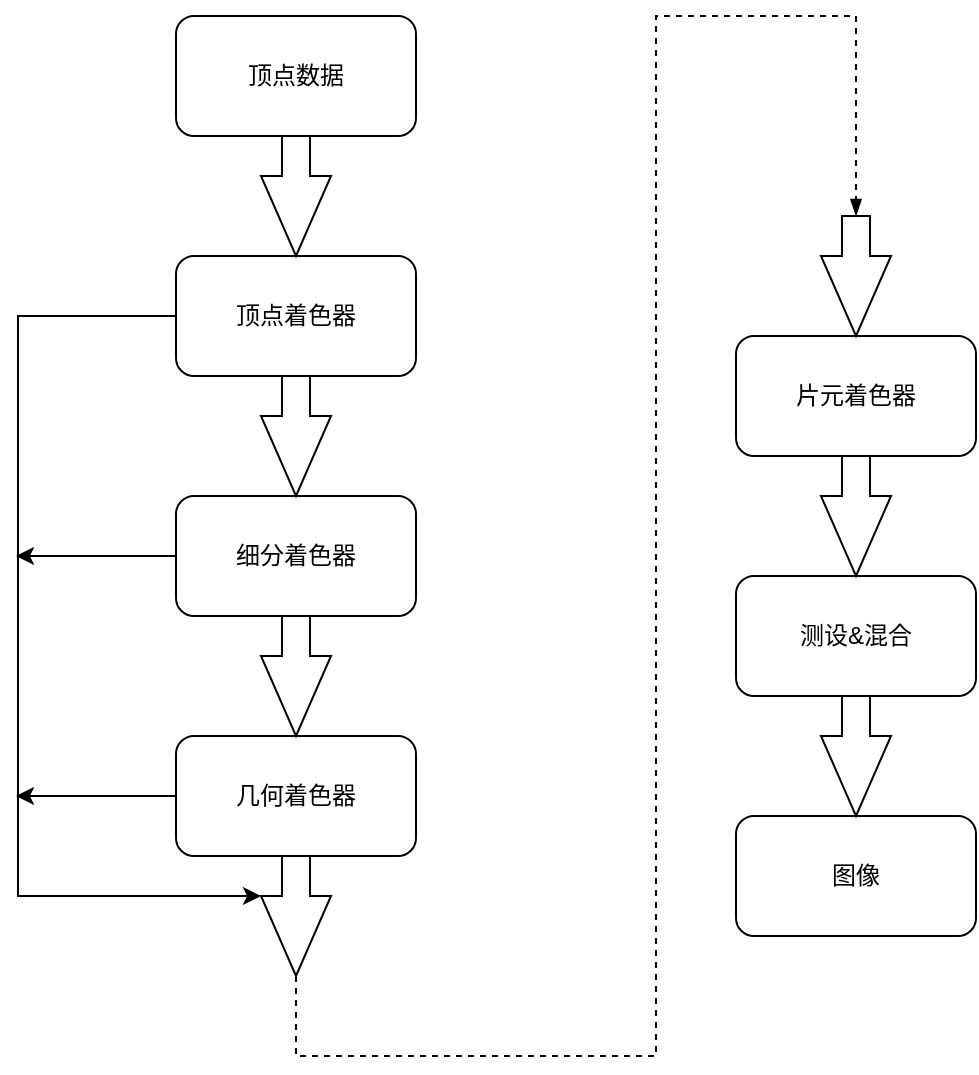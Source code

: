 <mxfile version="22.1.11" type="device">
  <diagram name="第 1 页" id="dcobNV4wJJuZXhoIVFye">
    <mxGraphModel dx="1098" dy="828" grid="1" gridSize="10" guides="1" tooltips="1" connect="1" arrows="1" fold="1" page="1" pageScale="1" pageWidth="827" pageHeight="1169" math="0" shadow="0">
      <root>
        <mxCell id="0" />
        <mxCell id="1" parent="0" />
        <mxCell id="u0AoBjqLk9gL0gxknRhk-37" style="edgeStyle=orthogonalEdgeStyle;rounded=0;orthogonalLoop=1;jettySize=auto;html=1;entryX=0;entryY=0;entryDx=20;entryDy=35;entryPerimeter=0;exitX=0;exitY=0.5;exitDx=0;exitDy=0;" edge="1" parent="1" source="u0AoBjqLk9gL0gxknRhk-39" target="u0AoBjqLk9gL0gxknRhk-71">
          <mxGeometry relative="1" as="geometry">
            <mxPoint x="80" y="860" as="targetPoint" />
            <Array as="points">
              <mxPoint x="81" y="430" />
              <mxPoint x="81" y="720" />
            </Array>
          </mxGeometry>
        </mxCell>
        <mxCell id="u0AoBjqLk9gL0gxknRhk-38" value="顶点数据" style="rounded=1;whiteSpace=wrap;html=1;" vertex="1" parent="1">
          <mxGeometry x="160" y="280" width="120" height="60" as="geometry" />
        </mxCell>
        <mxCell id="u0AoBjqLk9gL0gxknRhk-39" value="顶点着色器" style="rounded=1;whiteSpace=wrap;html=1;" vertex="1" parent="1">
          <mxGeometry x="160" y="400" width="120" height="60" as="geometry" />
        </mxCell>
        <mxCell id="u0AoBjqLk9gL0gxknRhk-40" style="rounded=0;orthogonalLoop=1;jettySize=auto;html=1;" edge="1" parent="1" source="u0AoBjqLk9gL0gxknRhk-41">
          <mxGeometry relative="1" as="geometry">
            <mxPoint x="80" y="550" as="targetPoint" />
          </mxGeometry>
        </mxCell>
        <mxCell id="u0AoBjqLk9gL0gxknRhk-41" value="细分着色器" style="rounded=1;whiteSpace=wrap;html=1;" vertex="1" parent="1">
          <mxGeometry x="160" y="520" width="120" height="60" as="geometry" />
        </mxCell>
        <mxCell id="u0AoBjqLk9gL0gxknRhk-42" style="rounded=0;orthogonalLoop=1;jettySize=auto;html=1;" edge="1" parent="1" source="u0AoBjqLk9gL0gxknRhk-43">
          <mxGeometry relative="1" as="geometry">
            <mxPoint x="80" y="670" as="targetPoint" />
          </mxGeometry>
        </mxCell>
        <mxCell id="u0AoBjqLk9gL0gxknRhk-43" value="几何着色器" style="rounded=1;whiteSpace=wrap;html=1;" vertex="1" parent="1">
          <mxGeometry x="160" y="640" width="120" height="60" as="geometry" />
        </mxCell>
        <mxCell id="u0AoBjqLk9gL0gxknRhk-48" value="片元着色器" style="rounded=1;whiteSpace=wrap;html=1;" vertex="1" parent="1">
          <mxGeometry x="440" y="440" width="120" height="60" as="geometry" />
        </mxCell>
        <mxCell id="u0AoBjqLk9gL0gxknRhk-49" value="测设&amp;amp;混合" style="rounded=1;whiteSpace=wrap;html=1;" vertex="1" parent="1">
          <mxGeometry x="440" y="560" width="120" height="60" as="geometry" />
        </mxCell>
        <mxCell id="u0AoBjqLk9gL0gxknRhk-50" value="图像" style="rounded=1;whiteSpace=wrap;html=1;" vertex="1" parent="1">
          <mxGeometry x="440" y="680" width="120" height="60" as="geometry" />
        </mxCell>
        <mxCell id="u0AoBjqLk9gL0gxknRhk-62" value="" style="html=1;shadow=0;dashed=0;align=center;verticalAlign=middle;shape=mxgraph.arrows2.arrow;dy=0.6;dx=40;direction=south;notch=0;" vertex="1" parent="1">
          <mxGeometry x="202.5" y="340" width="35" height="60" as="geometry" />
        </mxCell>
        <mxCell id="u0AoBjqLk9gL0gxknRhk-63" value="" style="html=1;shadow=0;dashed=0;align=center;verticalAlign=middle;shape=mxgraph.arrows2.arrow;dy=0.6;dx=40;direction=south;notch=0;" vertex="1" parent="1">
          <mxGeometry x="202.5" y="460" width="35" height="60" as="geometry" />
        </mxCell>
        <mxCell id="u0AoBjqLk9gL0gxknRhk-64" value="" style="html=1;shadow=0;dashed=0;align=center;verticalAlign=middle;shape=mxgraph.arrows2.arrow;dy=0.6;dx=40;direction=south;notch=0;" vertex="1" parent="1">
          <mxGeometry x="202.5" y="580" width="35" height="60" as="geometry" />
        </mxCell>
        <mxCell id="u0AoBjqLk9gL0gxknRhk-68" value="" style="html=1;shadow=0;dashed=0;align=center;verticalAlign=middle;shape=mxgraph.arrows2.arrow;dy=0.6;dx=40;direction=south;notch=0;" vertex="1" parent="1">
          <mxGeometry x="482.5" y="500" width="35" height="60" as="geometry" />
        </mxCell>
        <mxCell id="u0AoBjqLk9gL0gxknRhk-69" value="" style="html=1;shadow=0;dashed=0;align=center;verticalAlign=middle;shape=mxgraph.arrows2.arrow;dy=0.6;dx=40;direction=south;notch=0;" vertex="1" parent="1">
          <mxGeometry x="482.5" y="620" width="35" height="60" as="geometry" />
        </mxCell>
        <mxCell id="u0AoBjqLk9gL0gxknRhk-70" style="edgeStyle=orthogonalEdgeStyle;rounded=0;orthogonalLoop=1;jettySize=auto;html=1;exitX=1;exitY=0.5;exitDx=0;exitDy=0;exitPerimeter=0;entryX=0;entryY=0.5;entryDx=0;entryDy=0;entryPerimeter=0;dashed=1;endArrow=blockThin;endFill=1;" edge="1" parent="1" source="u0AoBjqLk9gL0gxknRhk-71" target="u0AoBjqLk9gL0gxknRhk-72">
          <mxGeometry relative="1" as="geometry">
            <mxPoint x="400" y="120" as="targetPoint" />
            <Array as="points">
              <mxPoint x="220" y="800" />
              <mxPoint x="400" y="800" />
              <mxPoint x="400" y="280" />
              <mxPoint x="500" y="280" />
            </Array>
          </mxGeometry>
        </mxCell>
        <mxCell id="u0AoBjqLk9gL0gxknRhk-71" value="" style="html=1;shadow=0;dashed=0;align=center;verticalAlign=middle;shape=mxgraph.arrows2.arrow;dy=0.6;dx=40;direction=south;notch=0;" vertex="1" parent="1">
          <mxGeometry x="202.5" y="700" width="35" height="60" as="geometry" />
        </mxCell>
        <mxCell id="u0AoBjqLk9gL0gxknRhk-72" value="" style="html=1;shadow=0;dashed=0;align=center;verticalAlign=middle;shape=mxgraph.arrows2.arrow;dy=0.6;dx=40;direction=south;notch=0;" vertex="1" parent="1">
          <mxGeometry x="482.5" y="380" width="35" height="60" as="geometry" />
        </mxCell>
      </root>
    </mxGraphModel>
  </diagram>
</mxfile>
